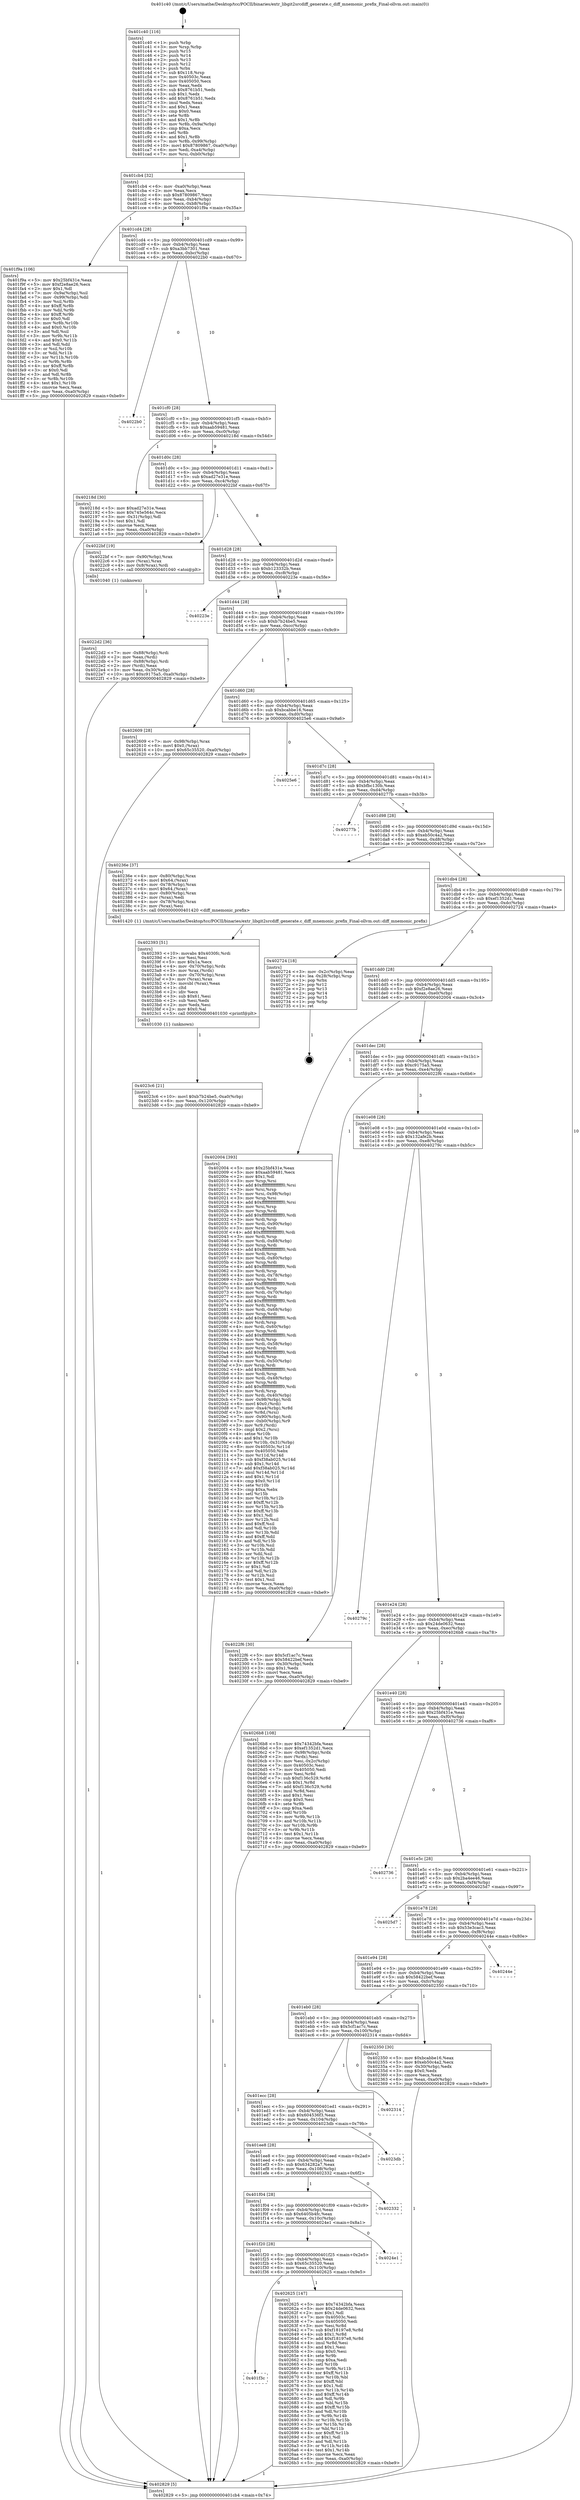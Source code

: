 digraph "0x401c40" {
  label = "0x401c40 (/mnt/c/Users/mathe/Desktop/tcc/POCII/binaries/extr_libgit2srcdiff_generate.c_diff_mnemonic_prefix_Final-ollvm.out::main(0))"
  labelloc = "t"
  node[shape=record]

  Entry [label="",width=0.3,height=0.3,shape=circle,fillcolor=black,style=filled]
  "0x401cb4" [label="{
     0x401cb4 [32]\l
     | [instrs]\l
     &nbsp;&nbsp;0x401cb4 \<+6\>: mov -0xa0(%rbp),%eax\l
     &nbsp;&nbsp;0x401cba \<+2\>: mov %eax,%ecx\l
     &nbsp;&nbsp;0x401cbc \<+6\>: sub $0x87809867,%ecx\l
     &nbsp;&nbsp;0x401cc2 \<+6\>: mov %eax,-0xb4(%rbp)\l
     &nbsp;&nbsp;0x401cc8 \<+6\>: mov %ecx,-0xb8(%rbp)\l
     &nbsp;&nbsp;0x401cce \<+6\>: je 0000000000401f9a \<main+0x35a\>\l
  }"]
  "0x401f9a" [label="{
     0x401f9a [106]\l
     | [instrs]\l
     &nbsp;&nbsp;0x401f9a \<+5\>: mov $0x25bf431e,%eax\l
     &nbsp;&nbsp;0x401f9f \<+5\>: mov $0xf2e8ae26,%ecx\l
     &nbsp;&nbsp;0x401fa4 \<+2\>: mov $0x1,%dl\l
     &nbsp;&nbsp;0x401fa6 \<+7\>: mov -0x9a(%rbp),%sil\l
     &nbsp;&nbsp;0x401fad \<+7\>: mov -0x99(%rbp),%dil\l
     &nbsp;&nbsp;0x401fb4 \<+3\>: mov %sil,%r8b\l
     &nbsp;&nbsp;0x401fb7 \<+4\>: xor $0xff,%r8b\l
     &nbsp;&nbsp;0x401fbb \<+3\>: mov %dil,%r9b\l
     &nbsp;&nbsp;0x401fbe \<+4\>: xor $0xff,%r9b\l
     &nbsp;&nbsp;0x401fc2 \<+3\>: xor $0x0,%dl\l
     &nbsp;&nbsp;0x401fc5 \<+3\>: mov %r8b,%r10b\l
     &nbsp;&nbsp;0x401fc8 \<+4\>: and $0x0,%r10b\l
     &nbsp;&nbsp;0x401fcc \<+3\>: and %dl,%sil\l
     &nbsp;&nbsp;0x401fcf \<+3\>: mov %r9b,%r11b\l
     &nbsp;&nbsp;0x401fd2 \<+4\>: and $0x0,%r11b\l
     &nbsp;&nbsp;0x401fd6 \<+3\>: and %dl,%dil\l
     &nbsp;&nbsp;0x401fd9 \<+3\>: or %sil,%r10b\l
     &nbsp;&nbsp;0x401fdc \<+3\>: or %dil,%r11b\l
     &nbsp;&nbsp;0x401fdf \<+3\>: xor %r11b,%r10b\l
     &nbsp;&nbsp;0x401fe2 \<+3\>: or %r9b,%r8b\l
     &nbsp;&nbsp;0x401fe5 \<+4\>: xor $0xff,%r8b\l
     &nbsp;&nbsp;0x401fe9 \<+3\>: or $0x0,%dl\l
     &nbsp;&nbsp;0x401fec \<+3\>: and %dl,%r8b\l
     &nbsp;&nbsp;0x401fef \<+3\>: or %r8b,%r10b\l
     &nbsp;&nbsp;0x401ff2 \<+4\>: test $0x1,%r10b\l
     &nbsp;&nbsp;0x401ff6 \<+3\>: cmovne %ecx,%eax\l
     &nbsp;&nbsp;0x401ff9 \<+6\>: mov %eax,-0xa0(%rbp)\l
     &nbsp;&nbsp;0x401fff \<+5\>: jmp 0000000000402829 \<main+0xbe9\>\l
  }"]
  "0x401cd4" [label="{
     0x401cd4 [28]\l
     | [instrs]\l
     &nbsp;&nbsp;0x401cd4 \<+5\>: jmp 0000000000401cd9 \<main+0x99\>\l
     &nbsp;&nbsp;0x401cd9 \<+6\>: mov -0xb4(%rbp),%eax\l
     &nbsp;&nbsp;0x401cdf \<+5\>: sub $0xa3bb7301,%eax\l
     &nbsp;&nbsp;0x401ce4 \<+6\>: mov %eax,-0xbc(%rbp)\l
     &nbsp;&nbsp;0x401cea \<+6\>: je 00000000004022b0 \<main+0x670\>\l
  }"]
  "0x402829" [label="{
     0x402829 [5]\l
     | [instrs]\l
     &nbsp;&nbsp;0x402829 \<+5\>: jmp 0000000000401cb4 \<main+0x74\>\l
  }"]
  "0x401c40" [label="{
     0x401c40 [116]\l
     | [instrs]\l
     &nbsp;&nbsp;0x401c40 \<+1\>: push %rbp\l
     &nbsp;&nbsp;0x401c41 \<+3\>: mov %rsp,%rbp\l
     &nbsp;&nbsp;0x401c44 \<+2\>: push %r15\l
     &nbsp;&nbsp;0x401c46 \<+2\>: push %r14\l
     &nbsp;&nbsp;0x401c48 \<+2\>: push %r13\l
     &nbsp;&nbsp;0x401c4a \<+2\>: push %r12\l
     &nbsp;&nbsp;0x401c4c \<+1\>: push %rbx\l
     &nbsp;&nbsp;0x401c4d \<+7\>: sub $0x118,%rsp\l
     &nbsp;&nbsp;0x401c54 \<+7\>: mov 0x40503c,%eax\l
     &nbsp;&nbsp;0x401c5b \<+7\>: mov 0x405050,%ecx\l
     &nbsp;&nbsp;0x401c62 \<+2\>: mov %eax,%edx\l
     &nbsp;&nbsp;0x401c64 \<+6\>: sub $0x8761b51,%edx\l
     &nbsp;&nbsp;0x401c6a \<+3\>: sub $0x1,%edx\l
     &nbsp;&nbsp;0x401c6d \<+6\>: add $0x8761b51,%edx\l
     &nbsp;&nbsp;0x401c73 \<+3\>: imul %edx,%eax\l
     &nbsp;&nbsp;0x401c76 \<+3\>: and $0x1,%eax\l
     &nbsp;&nbsp;0x401c79 \<+3\>: cmp $0x0,%eax\l
     &nbsp;&nbsp;0x401c7c \<+4\>: sete %r8b\l
     &nbsp;&nbsp;0x401c80 \<+4\>: and $0x1,%r8b\l
     &nbsp;&nbsp;0x401c84 \<+7\>: mov %r8b,-0x9a(%rbp)\l
     &nbsp;&nbsp;0x401c8b \<+3\>: cmp $0xa,%ecx\l
     &nbsp;&nbsp;0x401c8e \<+4\>: setl %r8b\l
     &nbsp;&nbsp;0x401c92 \<+4\>: and $0x1,%r8b\l
     &nbsp;&nbsp;0x401c96 \<+7\>: mov %r8b,-0x99(%rbp)\l
     &nbsp;&nbsp;0x401c9d \<+10\>: movl $0x87809867,-0xa0(%rbp)\l
     &nbsp;&nbsp;0x401ca7 \<+6\>: mov %edi,-0xa4(%rbp)\l
     &nbsp;&nbsp;0x401cad \<+7\>: mov %rsi,-0xb0(%rbp)\l
  }"]
  Exit [label="",width=0.3,height=0.3,shape=circle,fillcolor=black,style=filled,peripheries=2]
  "0x4022b0" [label="{
     0x4022b0\l
  }", style=dashed]
  "0x401cf0" [label="{
     0x401cf0 [28]\l
     | [instrs]\l
     &nbsp;&nbsp;0x401cf0 \<+5\>: jmp 0000000000401cf5 \<main+0xb5\>\l
     &nbsp;&nbsp;0x401cf5 \<+6\>: mov -0xb4(%rbp),%eax\l
     &nbsp;&nbsp;0x401cfb \<+5\>: sub $0xaab59481,%eax\l
     &nbsp;&nbsp;0x401d00 \<+6\>: mov %eax,-0xc0(%rbp)\l
     &nbsp;&nbsp;0x401d06 \<+6\>: je 000000000040218d \<main+0x54d\>\l
  }"]
  "0x401f3c" [label="{
     0x401f3c\l
  }", style=dashed]
  "0x40218d" [label="{
     0x40218d [30]\l
     | [instrs]\l
     &nbsp;&nbsp;0x40218d \<+5\>: mov $0xad27e31e,%eax\l
     &nbsp;&nbsp;0x402192 \<+5\>: mov $0x745e564c,%ecx\l
     &nbsp;&nbsp;0x402197 \<+3\>: mov -0x31(%rbp),%dl\l
     &nbsp;&nbsp;0x40219a \<+3\>: test $0x1,%dl\l
     &nbsp;&nbsp;0x40219d \<+3\>: cmovne %ecx,%eax\l
     &nbsp;&nbsp;0x4021a0 \<+6\>: mov %eax,-0xa0(%rbp)\l
     &nbsp;&nbsp;0x4021a6 \<+5\>: jmp 0000000000402829 \<main+0xbe9\>\l
  }"]
  "0x401d0c" [label="{
     0x401d0c [28]\l
     | [instrs]\l
     &nbsp;&nbsp;0x401d0c \<+5\>: jmp 0000000000401d11 \<main+0xd1\>\l
     &nbsp;&nbsp;0x401d11 \<+6\>: mov -0xb4(%rbp),%eax\l
     &nbsp;&nbsp;0x401d17 \<+5\>: sub $0xad27e31e,%eax\l
     &nbsp;&nbsp;0x401d1c \<+6\>: mov %eax,-0xc4(%rbp)\l
     &nbsp;&nbsp;0x401d22 \<+6\>: je 00000000004022bf \<main+0x67f\>\l
  }"]
  "0x402625" [label="{
     0x402625 [147]\l
     | [instrs]\l
     &nbsp;&nbsp;0x402625 \<+5\>: mov $0x74342bfa,%eax\l
     &nbsp;&nbsp;0x40262a \<+5\>: mov $0x24de0632,%ecx\l
     &nbsp;&nbsp;0x40262f \<+2\>: mov $0x1,%dl\l
     &nbsp;&nbsp;0x402631 \<+7\>: mov 0x40503c,%esi\l
     &nbsp;&nbsp;0x402638 \<+7\>: mov 0x405050,%edi\l
     &nbsp;&nbsp;0x40263f \<+3\>: mov %esi,%r8d\l
     &nbsp;&nbsp;0x402642 \<+7\>: sub $0xf18197e8,%r8d\l
     &nbsp;&nbsp;0x402649 \<+4\>: sub $0x1,%r8d\l
     &nbsp;&nbsp;0x40264d \<+7\>: add $0xf18197e8,%r8d\l
     &nbsp;&nbsp;0x402654 \<+4\>: imul %r8d,%esi\l
     &nbsp;&nbsp;0x402658 \<+3\>: and $0x1,%esi\l
     &nbsp;&nbsp;0x40265b \<+3\>: cmp $0x0,%esi\l
     &nbsp;&nbsp;0x40265e \<+4\>: sete %r9b\l
     &nbsp;&nbsp;0x402662 \<+3\>: cmp $0xa,%edi\l
     &nbsp;&nbsp;0x402665 \<+4\>: setl %r10b\l
     &nbsp;&nbsp;0x402669 \<+3\>: mov %r9b,%r11b\l
     &nbsp;&nbsp;0x40266c \<+4\>: xor $0xff,%r11b\l
     &nbsp;&nbsp;0x402670 \<+3\>: mov %r10b,%bl\l
     &nbsp;&nbsp;0x402673 \<+3\>: xor $0xff,%bl\l
     &nbsp;&nbsp;0x402676 \<+3\>: xor $0x1,%dl\l
     &nbsp;&nbsp;0x402679 \<+3\>: mov %r11b,%r14b\l
     &nbsp;&nbsp;0x40267c \<+4\>: and $0xff,%r14b\l
     &nbsp;&nbsp;0x402680 \<+3\>: and %dl,%r9b\l
     &nbsp;&nbsp;0x402683 \<+3\>: mov %bl,%r15b\l
     &nbsp;&nbsp;0x402686 \<+4\>: and $0xff,%r15b\l
     &nbsp;&nbsp;0x40268a \<+3\>: and %dl,%r10b\l
     &nbsp;&nbsp;0x40268d \<+3\>: or %r9b,%r14b\l
     &nbsp;&nbsp;0x402690 \<+3\>: or %r10b,%r15b\l
     &nbsp;&nbsp;0x402693 \<+3\>: xor %r15b,%r14b\l
     &nbsp;&nbsp;0x402696 \<+3\>: or %bl,%r11b\l
     &nbsp;&nbsp;0x402699 \<+4\>: xor $0xff,%r11b\l
     &nbsp;&nbsp;0x40269d \<+3\>: or $0x1,%dl\l
     &nbsp;&nbsp;0x4026a0 \<+3\>: and %dl,%r11b\l
     &nbsp;&nbsp;0x4026a3 \<+3\>: or %r11b,%r14b\l
     &nbsp;&nbsp;0x4026a6 \<+4\>: test $0x1,%r14b\l
     &nbsp;&nbsp;0x4026aa \<+3\>: cmovne %ecx,%eax\l
     &nbsp;&nbsp;0x4026ad \<+6\>: mov %eax,-0xa0(%rbp)\l
     &nbsp;&nbsp;0x4026b3 \<+5\>: jmp 0000000000402829 \<main+0xbe9\>\l
  }"]
  "0x4022bf" [label="{
     0x4022bf [19]\l
     | [instrs]\l
     &nbsp;&nbsp;0x4022bf \<+7\>: mov -0x90(%rbp),%rax\l
     &nbsp;&nbsp;0x4022c6 \<+3\>: mov (%rax),%rax\l
     &nbsp;&nbsp;0x4022c9 \<+4\>: mov 0x8(%rax),%rdi\l
     &nbsp;&nbsp;0x4022cd \<+5\>: call 0000000000401040 \<atoi@plt\>\l
     | [calls]\l
     &nbsp;&nbsp;0x401040 \{1\} (unknown)\l
  }"]
  "0x401d28" [label="{
     0x401d28 [28]\l
     | [instrs]\l
     &nbsp;&nbsp;0x401d28 \<+5\>: jmp 0000000000401d2d \<main+0xed\>\l
     &nbsp;&nbsp;0x401d2d \<+6\>: mov -0xb4(%rbp),%eax\l
     &nbsp;&nbsp;0x401d33 \<+5\>: sub $0xb123332b,%eax\l
     &nbsp;&nbsp;0x401d38 \<+6\>: mov %eax,-0xc8(%rbp)\l
     &nbsp;&nbsp;0x401d3e \<+6\>: je 000000000040223e \<main+0x5fe\>\l
  }"]
  "0x401f20" [label="{
     0x401f20 [28]\l
     | [instrs]\l
     &nbsp;&nbsp;0x401f20 \<+5\>: jmp 0000000000401f25 \<main+0x2e5\>\l
     &nbsp;&nbsp;0x401f25 \<+6\>: mov -0xb4(%rbp),%eax\l
     &nbsp;&nbsp;0x401f2b \<+5\>: sub $0x65c35520,%eax\l
     &nbsp;&nbsp;0x401f30 \<+6\>: mov %eax,-0x110(%rbp)\l
     &nbsp;&nbsp;0x401f36 \<+6\>: je 0000000000402625 \<main+0x9e5\>\l
  }"]
  "0x40223e" [label="{
     0x40223e\l
  }", style=dashed]
  "0x401d44" [label="{
     0x401d44 [28]\l
     | [instrs]\l
     &nbsp;&nbsp;0x401d44 \<+5\>: jmp 0000000000401d49 \<main+0x109\>\l
     &nbsp;&nbsp;0x401d49 \<+6\>: mov -0xb4(%rbp),%eax\l
     &nbsp;&nbsp;0x401d4f \<+5\>: sub $0xb7b24be5,%eax\l
     &nbsp;&nbsp;0x401d54 \<+6\>: mov %eax,-0xcc(%rbp)\l
     &nbsp;&nbsp;0x401d5a \<+6\>: je 0000000000402609 \<main+0x9c9\>\l
  }"]
  "0x4024e1" [label="{
     0x4024e1\l
  }", style=dashed]
  "0x402609" [label="{
     0x402609 [28]\l
     | [instrs]\l
     &nbsp;&nbsp;0x402609 \<+7\>: mov -0x98(%rbp),%rax\l
     &nbsp;&nbsp;0x402610 \<+6\>: movl $0x0,(%rax)\l
     &nbsp;&nbsp;0x402616 \<+10\>: movl $0x65c35520,-0xa0(%rbp)\l
     &nbsp;&nbsp;0x402620 \<+5\>: jmp 0000000000402829 \<main+0xbe9\>\l
  }"]
  "0x401d60" [label="{
     0x401d60 [28]\l
     | [instrs]\l
     &nbsp;&nbsp;0x401d60 \<+5\>: jmp 0000000000401d65 \<main+0x125\>\l
     &nbsp;&nbsp;0x401d65 \<+6\>: mov -0xb4(%rbp),%eax\l
     &nbsp;&nbsp;0x401d6b \<+5\>: sub $0xbcabbe16,%eax\l
     &nbsp;&nbsp;0x401d70 \<+6\>: mov %eax,-0xd0(%rbp)\l
     &nbsp;&nbsp;0x401d76 \<+6\>: je 00000000004025e6 \<main+0x9a6\>\l
  }"]
  "0x401f04" [label="{
     0x401f04 [28]\l
     | [instrs]\l
     &nbsp;&nbsp;0x401f04 \<+5\>: jmp 0000000000401f09 \<main+0x2c9\>\l
     &nbsp;&nbsp;0x401f09 \<+6\>: mov -0xb4(%rbp),%eax\l
     &nbsp;&nbsp;0x401f0f \<+5\>: sub $0x6405b4fc,%eax\l
     &nbsp;&nbsp;0x401f14 \<+6\>: mov %eax,-0x10c(%rbp)\l
     &nbsp;&nbsp;0x401f1a \<+6\>: je 00000000004024e1 \<main+0x8a1\>\l
  }"]
  "0x4025e6" [label="{
     0x4025e6\l
  }", style=dashed]
  "0x401d7c" [label="{
     0x401d7c [28]\l
     | [instrs]\l
     &nbsp;&nbsp;0x401d7c \<+5\>: jmp 0000000000401d81 \<main+0x141\>\l
     &nbsp;&nbsp;0x401d81 \<+6\>: mov -0xb4(%rbp),%eax\l
     &nbsp;&nbsp;0x401d87 \<+5\>: sub $0xbfbc130b,%eax\l
     &nbsp;&nbsp;0x401d8c \<+6\>: mov %eax,-0xd4(%rbp)\l
     &nbsp;&nbsp;0x401d92 \<+6\>: je 000000000040277b \<main+0xb3b\>\l
  }"]
  "0x402332" [label="{
     0x402332\l
  }", style=dashed]
  "0x40277b" [label="{
     0x40277b\l
  }", style=dashed]
  "0x401d98" [label="{
     0x401d98 [28]\l
     | [instrs]\l
     &nbsp;&nbsp;0x401d98 \<+5\>: jmp 0000000000401d9d \<main+0x15d\>\l
     &nbsp;&nbsp;0x401d9d \<+6\>: mov -0xb4(%rbp),%eax\l
     &nbsp;&nbsp;0x401da3 \<+5\>: sub $0xeb50c4a2,%eax\l
     &nbsp;&nbsp;0x401da8 \<+6\>: mov %eax,-0xd8(%rbp)\l
     &nbsp;&nbsp;0x401dae \<+6\>: je 000000000040236e \<main+0x72e\>\l
  }"]
  "0x401ee8" [label="{
     0x401ee8 [28]\l
     | [instrs]\l
     &nbsp;&nbsp;0x401ee8 \<+5\>: jmp 0000000000401eed \<main+0x2ad\>\l
     &nbsp;&nbsp;0x401eed \<+6\>: mov -0xb4(%rbp),%eax\l
     &nbsp;&nbsp;0x401ef3 \<+5\>: sub $0x634282a7,%eax\l
     &nbsp;&nbsp;0x401ef8 \<+6\>: mov %eax,-0x108(%rbp)\l
     &nbsp;&nbsp;0x401efe \<+6\>: je 0000000000402332 \<main+0x6f2\>\l
  }"]
  "0x40236e" [label="{
     0x40236e [37]\l
     | [instrs]\l
     &nbsp;&nbsp;0x40236e \<+4\>: mov -0x80(%rbp),%rax\l
     &nbsp;&nbsp;0x402372 \<+6\>: movl $0x64,(%rax)\l
     &nbsp;&nbsp;0x402378 \<+4\>: mov -0x78(%rbp),%rax\l
     &nbsp;&nbsp;0x40237c \<+6\>: movl $0x64,(%rax)\l
     &nbsp;&nbsp;0x402382 \<+4\>: mov -0x80(%rbp),%rax\l
     &nbsp;&nbsp;0x402386 \<+2\>: mov (%rax),%edi\l
     &nbsp;&nbsp;0x402388 \<+4\>: mov -0x78(%rbp),%rax\l
     &nbsp;&nbsp;0x40238c \<+2\>: mov (%rax),%esi\l
     &nbsp;&nbsp;0x40238e \<+5\>: call 0000000000401420 \<diff_mnemonic_prefix\>\l
     | [calls]\l
     &nbsp;&nbsp;0x401420 \{1\} (/mnt/c/Users/mathe/Desktop/tcc/POCII/binaries/extr_libgit2srcdiff_generate.c_diff_mnemonic_prefix_Final-ollvm.out::diff_mnemonic_prefix)\l
  }"]
  "0x401db4" [label="{
     0x401db4 [28]\l
     | [instrs]\l
     &nbsp;&nbsp;0x401db4 \<+5\>: jmp 0000000000401db9 \<main+0x179\>\l
     &nbsp;&nbsp;0x401db9 \<+6\>: mov -0xb4(%rbp),%eax\l
     &nbsp;&nbsp;0x401dbf \<+5\>: sub $0xef1352d1,%eax\l
     &nbsp;&nbsp;0x401dc4 \<+6\>: mov %eax,-0xdc(%rbp)\l
     &nbsp;&nbsp;0x401dca \<+6\>: je 0000000000402724 \<main+0xae4\>\l
  }"]
  "0x4023db" [label="{
     0x4023db\l
  }", style=dashed]
  "0x402724" [label="{
     0x402724 [18]\l
     | [instrs]\l
     &nbsp;&nbsp;0x402724 \<+3\>: mov -0x2c(%rbp),%eax\l
     &nbsp;&nbsp;0x402727 \<+4\>: lea -0x28(%rbp),%rsp\l
     &nbsp;&nbsp;0x40272b \<+1\>: pop %rbx\l
     &nbsp;&nbsp;0x40272c \<+2\>: pop %r12\l
     &nbsp;&nbsp;0x40272e \<+2\>: pop %r13\l
     &nbsp;&nbsp;0x402730 \<+2\>: pop %r14\l
     &nbsp;&nbsp;0x402732 \<+2\>: pop %r15\l
     &nbsp;&nbsp;0x402734 \<+1\>: pop %rbp\l
     &nbsp;&nbsp;0x402735 \<+1\>: ret\l
  }"]
  "0x401dd0" [label="{
     0x401dd0 [28]\l
     | [instrs]\l
     &nbsp;&nbsp;0x401dd0 \<+5\>: jmp 0000000000401dd5 \<main+0x195\>\l
     &nbsp;&nbsp;0x401dd5 \<+6\>: mov -0xb4(%rbp),%eax\l
     &nbsp;&nbsp;0x401ddb \<+5\>: sub $0xf2e8ae26,%eax\l
     &nbsp;&nbsp;0x401de0 \<+6\>: mov %eax,-0xe0(%rbp)\l
     &nbsp;&nbsp;0x401de6 \<+6\>: je 0000000000402004 \<main+0x3c4\>\l
  }"]
  "0x401ecc" [label="{
     0x401ecc [28]\l
     | [instrs]\l
     &nbsp;&nbsp;0x401ecc \<+5\>: jmp 0000000000401ed1 \<main+0x291\>\l
     &nbsp;&nbsp;0x401ed1 \<+6\>: mov -0xb4(%rbp),%eax\l
     &nbsp;&nbsp;0x401ed7 \<+5\>: sub $0x604536f3,%eax\l
     &nbsp;&nbsp;0x401edc \<+6\>: mov %eax,-0x104(%rbp)\l
     &nbsp;&nbsp;0x401ee2 \<+6\>: je 00000000004023db \<main+0x79b\>\l
  }"]
  "0x402004" [label="{
     0x402004 [393]\l
     | [instrs]\l
     &nbsp;&nbsp;0x402004 \<+5\>: mov $0x25bf431e,%eax\l
     &nbsp;&nbsp;0x402009 \<+5\>: mov $0xaab59481,%ecx\l
     &nbsp;&nbsp;0x40200e \<+2\>: mov $0x1,%dl\l
     &nbsp;&nbsp;0x402010 \<+3\>: mov %rsp,%rsi\l
     &nbsp;&nbsp;0x402013 \<+4\>: add $0xfffffffffffffff0,%rsi\l
     &nbsp;&nbsp;0x402017 \<+3\>: mov %rsi,%rsp\l
     &nbsp;&nbsp;0x40201a \<+7\>: mov %rsi,-0x98(%rbp)\l
     &nbsp;&nbsp;0x402021 \<+3\>: mov %rsp,%rsi\l
     &nbsp;&nbsp;0x402024 \<+4\>: add $0xfffffffffffffff0,%rsi\l
     &nbsp;&nbsp;0x402028 \<+3\>: mov %rsi,%rsp\l
     &nbsp;&nbsp;0x40202b \<+3\>: mov %rsp,%rdi\l
     &nbsp;&nbsp;0x40202e \<+4\>: add $0xfffffffffffffff0,%rdi\l
     &nbsp;&nbsp;0x402032 \<+3\>: mov %rdi,%rsp\l
     &nbsp;&nbsp;0x402035 \<+7\>: mov %rdi,-0x90(%rbp)\l
     &nbsp;&nbsp;0x40203c \<+3\>: mov %rsp,%rdi\l
     &nbsp;&nbsp;0x40203f \<+4\>: add $0xfffffffffffffff0,%rdi\l
     &nbsp;&nbsp;0x402043 \<+3\>: mov %rdi,%rsp\l
     &nbsp;&nbsp;0x402046 \<+7\>: mov %rdi,-0x88(%rbp)\l
     &nbsp;&nbsp;0x40204d \<+3\>: mov %rsp,%rdi\l
     &nbsp;&nbsp;0x402050 \<+4\>: add $0xfffffffffffffff0,%rdi\l
     &nbsp;&nbsp;0x402054 \<+3\>: mov %rdi,%rsp\l
     &nbsp;&nbsp;0x402057 \<+4\>: mov %rdi,-0x80(%rbp)\l
     &nbsp;&nbsp;0x40205b \<+3\>: mov %rsp,%rdi\l
     &nbsp;&nbsp;0x40205e \<+4\>: add $0xfffffffffffffff0,%rdi\l
     &nbsp;&nbsp;0x402062 \<+3\>: mov %rdi,%rsp\l
     &nbsp;&nbsp;0x402065 \<+4\>: mov %rdi,-0x78(%rbp)\l
     &nbsp;&nbsp;0x402069 \<+3\>: mov %rsp,%rdi\l
     &nbsp;&nbsp;0x40206c \<+4\>: add $0xfffffffffffffff0,%rdi\l
     &nbsp;&nbsp;0x402070 \<+3\>: mov %rdi,%rsp\l
     &nbsp;&nbsp;0x402073 \<+4\>: mov %rdi,-0x70(%rbp)\l
     &nbsp;&nbsp;0x402077 \<+3\>: mov %rsp,%rdi\l
     &nbsp;&nbsp;0x40207a \<+4\>: add $0xfffffffffffffff0,%rdi\l
     &nbsp;&nbsp;0x40207e \<+3\>: mov %rdi,%rsp\l
     &nbsp;&nbsp;0x402081 \<+4\>: mov %rdi,-0x68(%rbp)\l
     &nbsp;&nbsp;0x402085 \<+3\>: mov %rsp,%rdi\l
     &nbsp;&nbsp;0x402088 \<+4\>: add $0xfffffffffffffff0,%rdi\l
     &nbsp;&nbsp;0x40208c \<+3\>: mov %rdi,%rsp\l
     &nbsp;&nbsp;0x40208f \<+4\>: mov %rdi,-0x60(%rbp)\l
     &nbsp;&nbsp;0x402093 \<+3\>: mov %rsp,%rdi\l
     &nbsp;&nbsp;0x402096 \<+4\>: add $0xfffffffffffffff0,%rdi\l
     &nbsp;&nbsp;0x40209a \<+3\>: mov %rdi,%rsp\l
     &nbsp;&nbsp;0x40209d \<+4\>: mov %rdi,-0x58(%rbp)\l
     &nbsp;&nbsp;0x4020a1 \<+3\>: mov %rsp,%rdi\l
     &nbsp;&nbsp;0x4020a4 \<+4\>: add $0xfffffffffffffff0,%rdi\l
     &nbsp;&nbsp;0x4020a8 \<+3\>: mov %rdi,%rsp\l
     &nbsp;&nbsp;0x4020ab \<+4\>: mov %rdi,-0x50(%rbp)\l
     &nbsp;&nbsp;0x4020af \<+3\>: mov %rsp,%rdi\l
     &nbsp;&nbsp;0x4020b2 \<+4\>: add $0xfffffffffffffff0,%rdi\l
     &nbsp;&nbsp;0x4020b6 \<+3\>: mov %rdi,%rsp\l
     &nbsp;&nbsp;0x4020b9 \<+4\>: mov %rdi,-0x48(%rbp)\l
     &nbsp;&nbsp;0x4020bd \<+3\>: mov %rsp,%rdi\l
     &nbsp;&nbsp;0x4020c0 \<+4\>: add $0xfffffffffffffff0,%rdi\l
     &nbsp;&nbsp;0x4020c4 \<+3\>: mov %rdi,%rsp\l
     &nbsp;&nbsp;0x4020c7 \<+4\>: mov %rdi,-0x40(%rbp)\l
     &nbsp;&nbsp;0x4020cb \<+7\>: mov -0x98(%rbp),%rdi\l
     &nbsp;&nbsp;0x4020d2 \<+6\>: movl $0x0,(%rdi)\l
     &nbsp;&nbsp;0x4020d8 \<+7\>: mov -0xa4(%rbp),%r8d\l
     &nbsp;&nbsp;0x4020df \<+3\>: mov %r8d,(%rsi)\l
     &nbsp;&nbsp;0x4020e2 \<+7\>: mov -0x90(%rbp),%rdi\l
     &nbsp;&nbsp;0x4020e9 \<+7\>: mov -0xb0(%rbp),%r9\l
     &nbsp;&nbsp;0x4020f0 \<+3\>: mov %r9,(%rdi)\l
     &nbsp;&nbsp;0x4020f3 \<+3\>: cmpl $0x2,(%rsi)\l
     &nbsp;&nbsp;0x4020f6 \<+4\>: setne %r10b\l
     &nbsp;&nbsp;0x4020fa \<+4\>: and $0x1,%r10b\l
     &nbsp;&nbsp;0x4020fe \<+4\>: mov %r10b,-0x31(%rbp)\l
     &nbsp;&nbsp;0x402102 \<+8\>: mov 0x40503c,%r11d\l
     &nbsp;&nbsp;0x40210a \<+7\>: mov 0x405050,%ebx\l
     &nbsp;&nbsp;0x402111 \<+3\>: mov %r11d,%r14d\l
     &nbsp;&nbsp;0x402114 \<+7\>: sub $0xf38ab025,%r14d\l
     &nbsp;&nbsp;0x40211b \<+4\>: sub $0x1,%r14d\l
     &nbsp;&nbsp;0x40211f \<+7\>: add $0xf38ab025,%r14d\l
     &nbsp;&nbsp;0x402126 \<+4\>: imul %r14d,%r11d\l
     &nbsp;&nbsp;0x40212a \<+4\>: and $0x1,%r11d\l
     &nbsp;&nbsp;0x40212e \<+4\>: cmp $0x0,%r11d\l
     &nbsp;&nbsp;0x402132 \<+4\>: sete %r10b\l
     &nbsp;&nbsp;0x402136 \<+3\>: cmp $0xa,%ebx\l
     &nbsp;&nbsp;0x402139 \<+4\>: setl %r15b\l
     &nbsp;&nbsp;0x40213d \<+3\>: mov %r10b,%r12b\l
     &nbsp;&nbsp;0x402140 \<+4\>: xor $0xff,%r12b\l
     &nbsp;&nbsp;0x402144 \<+3\>: mov %r15b,%r13b\l
     &nbsp;&nbsp;0x402147 \<+4\>: xor $0xff,%r13b\l
     &nbsp;&nbsp;0x40214b \<+3\>: xor $0x1,%dl\l
     &nbsp;&nbsp;0x40214e \<+3\>: mov %r12b,%sil\l
     &nbsp;&nbsp;0x402151 \<+4\>: and $0xff,%sil\l
     &nbsp;&nbsp;0x402155 \<+3\>: and %dl,%r10b\l
     &nbsp;&nbsp;0x402158 \<+3\>: mov %r13b,%dil\l
     &nbsp;&nbsp;0x40215b \<+4\>: and $0xff,%dil\l
     &nbsp;&nbsp;0x40215f \<+3\>: and %dl,%r15b\l
     &nbsp;&nbsp;0x402162 \<+3\>: or %r10b,%sil\l
     &nbsp;&nbsp;0x402165 \<+3\>: or %r15b,%dil\l
     &nbsp;&nbsp;0x402168 \<+3\>: xor %dil,%sil\l
     &nbsp;&nbsp;0x40216b \<+3\>: or %r13b,%r12b\l
     &nbsp;&nbsp;0x40216e \<+4\>: xor $0xff,%r12b\l
     &nbsp;&nbsp;0x402172 \<+3\>: or $0x1,%dl\l
     &nbsp;&nbsp;0x402175 \<+3\>: and %dl,%r12b\l
     &nbsp;&nbsp;0x402178 \<+3\>: or %r12b,%sil\l
     &nbsp;&nbsp;0x40217b \<+4\>: test $0x1,%sil\l
     &nbsp;&nbsp;0x40217f \<+3\>: cmovne %ecx,%eax\l
     &nbsp;&nbsp;0x402182 \<+6\>: mov %eax,-0xa0(%rbp)\l
     &nbsp;&nbsp;0x402188 \<+5\>: jmp 0000000000402829 \<main+0xbe9\>\l
  }"]
  "0x401dec" [label="{
     0x401dec [28]\l
     | [instrs]\l
     &nbsp;&nbsp;0x401dec \<+5\>: jmp 0000000000401df1 \<main+0x1b1\>\l
     &nbsp;&nbsp;0x401df1 \<+6\>: mov -0xb4(%rbp),%eax\l
     &nbsp;&nbsp;0x401df7 \<+5\>: sub $0xc9175a5,%eax\l
     &nbsp;&nbsp;0x401dfc \<+6\>: mov %eax,-0xe4(%rbp)\l
     &nbsp;&nbsp;0x401e02 \<+6\>: je 00000000004022f6 \<main+0x6b6\>\l
  }"]
  "0x402314" [label="{
     0x402314\l
  }", style=dashed]
  "0x4022d2" [label="{
     0x4022d2 [36]\l
     | [instrs]\l
     &nbsp;&nbsp;0x4022d2 \<+7\>: mov -0x88(%rbp),%rdi\l
     &nbsp;&nbsp;0x4022d9 \<+2\>: mov %eax,(%rdi)\l
     &nbsp;&nbsp;0x4022db \<+7\>: mov -0x88(%rbp),%rdi\l
     &nbsp;&nbsp;0x4022e2 \<+2\>: mov (%rdi),%eax\l
     &nbsp;&nbsp;0x4022e4 \<+3\>: mov %eax,-0x30(%rbp)\l
     &nbsp;&nbsp;0x4022e7 \<+10\>: movl $0xc9175a5,-0xa0(%rbp)\l
     &nbsp;&nbsp;0x4022f1 \<+5\>: jmp 0000000000402829 \<main+0xbe9\>\l
  }"]
  "0x4023c6" [label="{
     0x4023c6 [21]\l
     | [instrs]\l
     &nbsp;&nbsp;0x4023c6 \<+10\>: movl $0xb7b24be5,-0xa0(%rbp)\l
     &nbsp;&nbsp;0x4023d0 \<+6\>: mov %eax,-0x120(%rbp)\l
     &nbsp;&nbsp;0x4023d6 \<+5\>: jmp 0000000000402829 \<main+0xbe9\>\l
  }"]
  "0x4022f6" [label="{
     0x4022f6 [30]\l
     | [instrs]\l
     &nbsp;&nbsp;0x4022f6 \<+5\>: mov $0x5cf1ac7c,%eax\l
     &nbsp;&nbsp;0x4022fb \<+5\>: mov $0x58422bef,%ecx\l
     &nbsp;&nbsp;0x402300 \<+3\>: mov -0x30(%rbp),%edx\l
     &nbsp;&nbsp;0x402303 \<+3\>: cmp $0x1,%edx\l
     &nbsp;&nbsp;0x402306 \<+3\>: cmovl %ecx,%eax\l
     &nbsp;&nbsp;0x402309 \<+6\>: mov %eax,-0xa0(%rbp)\l
     &nbsp;&nbsp;0x40230f \<+5\>: jmp 0000000000402829 \<main+0xbe9\>\l
  }"]
  "0x401e08" [label="{
     0x401e08 [28]\l
     | [instrs]\l
     &nbsp;&nbsp;0x401e08 \<+5\>: jmp 0000000000401e0d \<main+0x1cd\>\l
     &nbsp;&nbsp;0x401e0d \<+6\>: mov -0xb4(%rbp),%eax\l
     &nbsp;&nbsp;0x401e13 \<+5\>: sub $0x132afe2b,%eax\l
     &nbsp;&nbsp;0x401e18 \<+6\>: mov %eax,-0xe8(%rbp)\l
     &nbsp;&nbsp;0x401e1e \<+6\>: je 000000000040279c \<main+0xb5c\>\l
  }"]
  "0x402393" [label="{
     0x402393 [51]\l
     | [instrs]\l
     &nbsp;&nbsp;0x402393 \<+10\>: movabs $0x4030fc,%rdi\l
     &nbsp;&nbsp;0x40239d \<+2\>: xor %esi,%esi\l
     &nbsp;&nbsp;0x40239f \<+5\>: mov $0x1a,%ecx\l
     &nbsp;&nbsp;0x4023a4 \<+4\>: mov -0x70(%rbp),%rdx\l
     &nbsp;&nbsp;0x4023a8 \<+3\>: mov %rax,(%rdx)\l
     &nbsp;&nbsp;0x4023ab \<+4\>: mov -0x70(%rbp),%rax\l
     &nbsp;&nbsp;0x4023af \<+3\>: mov (%rax),%rax\l
     &nbsp;&nbsp;0x4023b2 \<+3\>: movsbl (%rax),%eax\l
     &nbsp;&nbsp;0x4023b5 \<+1\>: cltd\l
     &nbsp;&nbsp;0x4023b6 \<+2\>: idiv %ecx\l
     &nbsp;&nbsp;0x4023b8 \<+3\>: sub $0x61,%esi\l
     &nbsp;&nbsp;0x4023bb \<+2\>: sub %esi,%edx\l
     &nbsp;&nbsp;0x4023bd \<+2\>: mov %edx,%esi\l
     &nbsp;&nbsp;0x4023bf \<+2\>: mov $0x0,%al\l
     &nbsp;&nbsp;0x4023c1 \<+5\>: call 0000000000401030 \<printf@plt\>\l
     | [calls]\l
     &nbsp;&nbsp;0x401030 \{1\} (unknown)\l
  }"]
  "0x40279c" [label="{
     0x40279c\l
  }", style=dashed]
  "0x401e24" [label="{
     0x401e24 [28]\l
     | [instrs]\l
     &nbsp;&nbsp;0x401e24 \<+5\>: jmp 0000000000401e29 \<main+0x1e9\>\l
     &nbsp;&nbsp;0x401e29 \<+6\>: mov -0xb4(%rbp),%eax\l
     &nbsp;&nbsp;0x401e2f \<+5\>: sub $0x24de0632,%eax\l
     &nbsp;&nbsp;0x401e34 \<+6\>: mov %eax,-0xec(%rbp)\l
     &nbsp;&nbsp;0x401e3a \<+6\>: je 00000000004026b8 \<main+0xa78\>\l
  }"]
  "0x401eb0" [label="{
     0x401eb0 [28]\l
     | [instrs]\l
     &nbsp;&nbsp;0x401eb0 \<+5\>: jmp 0000000000401eb5 \<main+0x275\>\l
     &nbsp;&nbsp;0x401eb5 \<+6\>: mov -0xb4(%rbp),%eax\l
     &nbsp;&nbsp;0x401ebb \<+5\>: sub $0x5cf1ac7c,%eax\l
     &nbsp;&nbsp;0x401ec0 \<+6\>: mov %eax,-0x100(%rbp)\l
     &nbsp;&nbsp;0x401ec6 \<+6\>: je 0000000000402314 \<main+0x6d4\>\l
  }"]
  "0x4026b8" [label="{
     0x4026b8 [108]\l
     | [instrs]\l
     &nbsp;&nbsp;0x4026b8 \<+5\>: mov $0x74342bfa,%eax\l
     &nbsp;&nbsp;0x4026bd \<+5\>: mov $0xef1352d1,%ecx\l
     &nbsp;&nbsp;0x4026c2 \<+7\>: mov -0x98(%rbp),%rdx\l
     &nbsp;&nbsp;0x4026c9 \<+2\>: mov (%rdx),%esi\l
     &nbsp;&nbsp;0x4026cb \<+3\>: mov %esi,-0x2c(%rbp)\l
     &nbsp;&nbsp;0x4026ce \<+7\>: mov 0x40503c,%esi\l
     &nbsp;&nbsp;0x4026d5 \<+7\>: mov 0x405050,%edi\l
     &nbsp;&nbsp;0x4026dc \<+3\>: mov %esi,%r8d\l
     &nbsp;&nbsp;0x4026df \<+7\>: sub $0xf136c529,%r8d\l
     &nbsp;&nbsp;0x4026e6 \<+4\>: sub $0x1,%r8d\l
     &nbsp;&nbsp;0x4026ea \<+7\>: add $0xf136c529,%r8d\l
     &nbsp;&nbsp;0x4026f1 \<+4\>: imul %r8d,%esi\l
     &nbsp;&nbsp;0x4026f5 \<+3\>: and $0x1,%esi\l
     &nbsp;&nbsp;0x4026f8 \<+3\>: cmp $0x0,%esi\l
     &nbsp;&nbsp;0x4026fb \<+4\>: sete %r9b\l
     &nbsp;&nbsp;0x4026ff \<+3\>: cmp $0xa,%edi\l
     &nbsp;&nbsp;0x402702 \<+4\>: setl %r10b\l
     &nbsp;&nbsp;0x402706 \<+3\>: mov %r9b,%r11b\l
     &nbsp;&nbsp;0x402709 \<+3\>: and %r10b,%r11b\l
     &nbsp;&nbsp;0x40270c \<+3\>: xor %r10b,%r9b\l
     &nbsp;&nbsp;0x40270f \<+3\>: or %r9b,%r11b\l
     &nbsp;&nbsp;0x402712 \<+4\>: test $0x1,%r11b\l
     &nbsp;&nbsp;0x402716 \<+3\>: cmovne %ecx,%eax\l
     &nbsp;&nbsp;0x402719 \<+6\>: mov %eax,-0xa0(%rbp)\l
     &nbsp;&nbsp;0x40271f \<+5\>: jmp 0000000000402829 \<main+0xbe9\>\l
  }"]
  "0x401e40" [label="{
     0x401e40 [28]\l
     | [instrs]\l
     &nbsp;&nbsp;0x401e40 \<+5\>: jmp 0000000000401e45 \<main+0x205\>\l
     &nbsp;&nbsp;0x401e45 \<+6\>: mov -0xb4(%rbp),%eax\l
     &nbsp;&nbsp;0x401e4b \<+5\>: sub $0x25bf431e,%eax\l
     &nbsp;&nbsp;0x401e50 \<+6\>: mov %eax,-0xf0(%rbp)\l
     &nbsp;&nbsp;0x401e56 \<+6\>: je 0000000000402736 \<main+0xaf6\>\l
  }"]
  "0x402350" [label="{
     0x402350 [30]\l
     | [instrs]\l
     &nbsp;&nbsp;0x402350 \<+5\>: mov $0xbcabbe16,%eax\l
     &nbsp;&nbsp;0x402355 \<+5\>: mov $0xeb50c4a2,%ecx\l
     &nbsp;&nbsp;0x40235a \<+3\>: mov -0x30(%rbp),%edx\l
     &nbsp;&nbsp;0x40235d \<+3\>: cmp $0x0,%edx\l
     &nbsp;&nbsp;0x402360 \<+3\>: cmove %ecx,%eax\l
     &nbsp;&nbsp;0x402363 \<+6\>: mov %eax,-0xa0(%rbp)\l
     &nbsp;&nbsp;0x402369 \<+5\>: jmp 0000000000402829 \<main+0xbe9\>\l
  }"]
  "0x402736" [label="{
     0x402736\l
  }", style=dashed]
  "0x401e5c" [label="{
     0x401e5c [28]\l
     | [instrs]\l
     &nbsp;&nbsp;0x401e5c \<+5\>: jmp 0000000000401e61 \<main+0x221\>\l
     &nbsp;&nbsp;0x401e61 \<+6\>: mov -0xb4(%rbp),%eax\l
     &nbsp;&nbsp;0x401e67 \<+5\>: sub $0x2ba4ee46,%eax\l
     &nbsp;&nbsp;0x401e6c \<+6\>: mov %eax,-0xf4(%rbp)\l
     &nbsp;&nbsp;0x401e72 \<+6\>: je 00000000004025d7 \<main+0x997\>\l
  }"]
  "0x401e94" [label="{
     0x401e94 [28]\l
     | [instrs]\l
     &nbsp;&nbsp;0x401e94 \<+5\>: jmp 0000000000401e99 \<main+0x259\>\l
     &nbsp;&nbsp;0x401e99 \<+6\>: mov -0xb4(%rbp),%eax\l
     &nbsp;&nbsp;0x401e9f \<+5\>: sub $0x58422bef,%eax\l
     &nbsp;&nbsp;0x401ea4 \<+6\>: mov %eax,-0xfc(%rbp)\l
     &nbsp;&nbsp;0x401eaa \<+6\>: je 0000000000402350 \<main+0x710\>\l
  }"]
  "0x4025d7" [label="{
     0x4025d7\l
  }", style=dashed]
  "0x401e78" [label="{
     0x401e78 [28]\l
     | [instrs]\l
     &nbsp;&nbsp;0x401e78 \<+5\>: jmp 0000000000401e7d \<main+0x23d\>\l
     &nbsp;&nbsp;0x401e7d \<+6\>: mov -0xb4(%rbp),%eax\l
     &nbsp;&nbsp;0x401e83 \<+5\>: sub $0x53e3cac3,%eax\l
     &nbsp;&nbsp;0x401e88 \<+6\>: mov %eax,-0xf8(%rbp)\l
     &nbsp;&nbsp;0x401e8e \<+6\>: je 000000000040244e \<main+0x80e\>\l
  }"]
  "0x40244e" [label="{
     0x40244e\l
  }", style=dashed]
  Entry -> "0x401c40" [label=" 1"]
  "0x401cb4" -> "0x401f9a" [label=" 1"]
  "0x401cb4" -> "0x401cd4" [label=" 10"]
  "0x401f9a" -> "0x402829" [label=" 1"]
  "0x401c40" -> "0x401cb4" [label=" 1"]
  "0x402829" -> "0x401cb4" [label=" 10"]
  "0x402724" -> Exit [label=" 1"]
  "0x401cd4" -> "0x4022b0" [label=" 0"]
  "0x401cd4" -> "0x401cf0" [label=" 10"]
  "0x4026b8" -> "0x402829" [label=" 1"]
  "0x401cf0" -> "0x40218d" [label=" 1"]
  "0x401cf0" -> "0x401d0c" [label=" 9"]
  "0x402625" -> "0x402829" [label=" 1"]
  "0x401d0c" -> "0x4022bf" [label=" 1"]
  "0x401d0c" -> "0x401d28" [label=" 8"]
  "0x401f20" -> "0x401f3c" [label=" 0"]
  "0x401d28" -> "0x40223e" [label=" 0"]
  "0x401d28" -> "0x401d44" [label=" 8"]
  "0x401f20" -> "0x402625" [label=" 1"]
  "0x401d44" -> "0x402609" [label=" 1"]
  "0x401d44" -> "0x401d60" [label=" 7"]
  "0x401f04" -> "0x401f20" [label=" 1"]
  "0x401d60" -> "0x4025e6" [label=" 0"]
  "0x401d60" -> "0x401d7c" [label=" 7"]
  "0x401f04" -> "0x4024e1" [label=" 0"]
  "0x401d7c" -> "0x40277b" [label=" 0"]
  "0x401d7c" -> "0x401d98" [label=" 7"]
  "0x401ee8" -> "0x401f04" [label=" 1"]
  "0x401d98" -> "0x40236e" [label=" 1"]
  "0x401d98" -> "0x401db4" [label=" 6"]
  "0x401ee8" -> "0x402332" [label=" 0"]
  "0x401db4" -> "0x402724" [label=" 1"]
  "0x401db4" -> "0x401dd0" [label=" 5"]
  "0x401ecc" -> "0x401ee8" [label=" 1"]
  "0x401dd0" -> "0x402004" [label=" 1"]
  "0x401dd0" -> "0x401dec" [label=" 4"]
  "0x401ecc" -> "0x4023db" [label=" 0"]
  "0x402004" -> "0x402829" [label=" 1"]
  "0x40218d" -> "0x402829" [label=" 1"]
  "0x4022bf" -> "0x4022d2" [label=" 1"]
  "0x4022d2" -> "0x402829" [label=" 1"]
  "0x401eb0" -> "0x401ecc" [label=" 1"]
  "0x401dec" -> "0x4022f6" [label=" 1"]
  "0x401dec" -> "0x401e08" [label=" 3"]
  "0x4022f6" -> "0x402829" [label=" 1"]
  "0x401eb0" -> "0x402314" [label=" 0"]
  "0x401e08" -> "0x40279c" [label=" 0"]
  "0x401e08" -> "0x401e24" [label=" 3"]
  "0x402609" -> "0x402829" [label=" 1"]
  "0x401e24" -> "0x4026b8" [label=" 1"]
  "0x401e24" -> "0x401e40" [label=" 2"]
  "0x4023c6" -> "0x402829" [label=" 1"]
  "0x401e40" -> "0x402736" [label=" 0"]
  "0x401e40" -> "0x401e5c" [label=" 2"]
  "0x402393" -> "0x4023c6" [label=" 1"]
  "0x401e5c" -> "0x4025d7" [label=" 0"]
  "0x401e5c" -> "0x401e78" [label=" 2"]
  "0x402350" -> "0x402829" [label=" 1"]
  "0x401e78" -> "0x40244e" [label=" 0"]
  "0x401e78" -> "0x401e94" [label=" 2"]
  "0x40236e" -> "0x402393" [label=" 1"]
  "0x401e94" -> "0x402350" [label=" 1"]
  "0x401e94" -> "0x401eb0" [label=" 1"]
}
